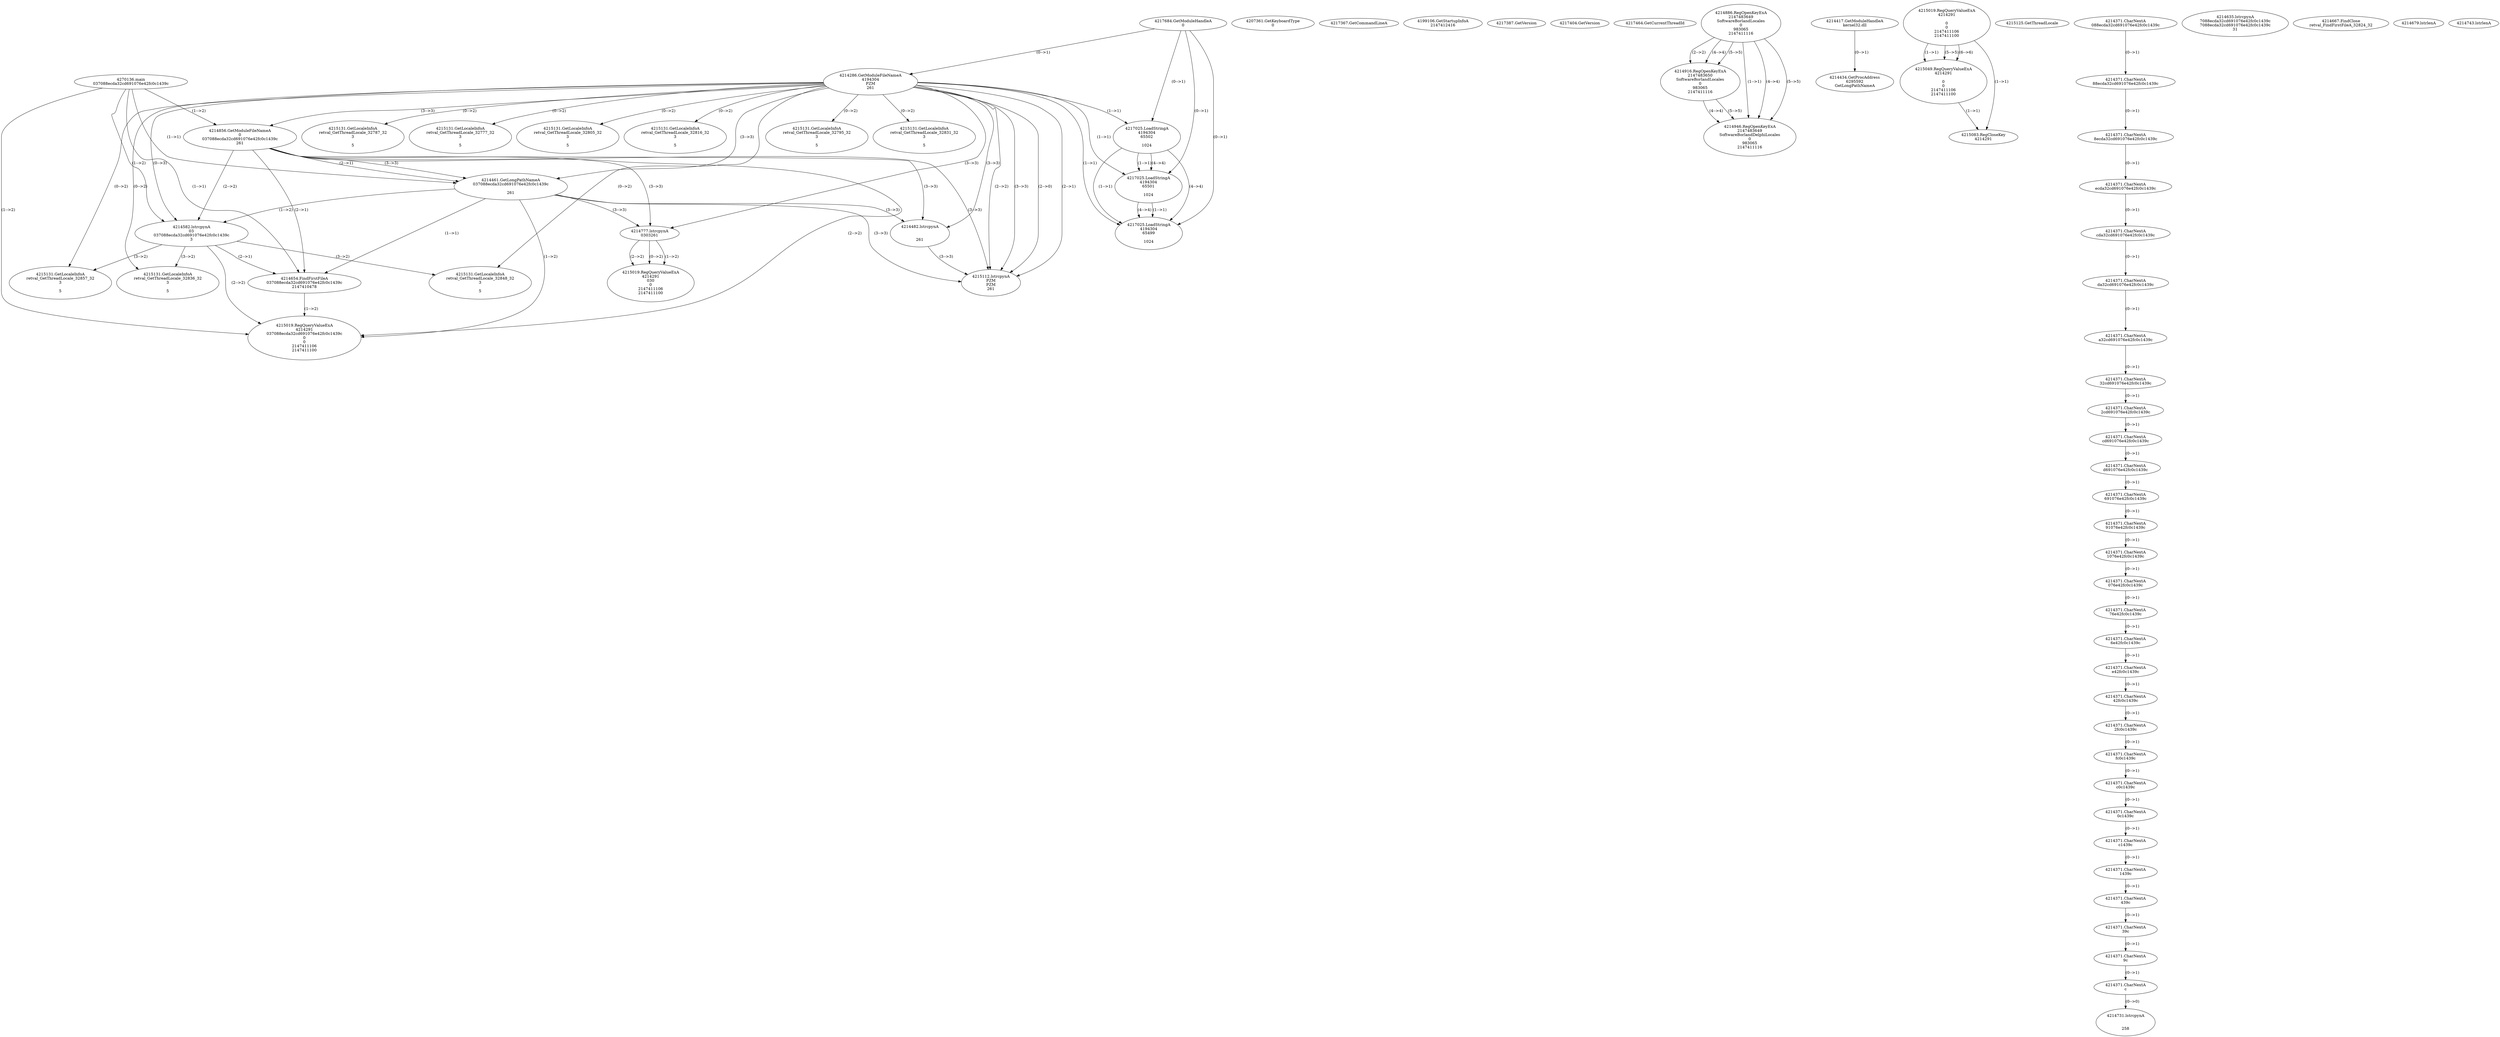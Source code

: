 // Global SCDG with merge call
digraph {
	0 [label="4270136.main
037088ecda32cd691076e42fc0c1439c"]
	1 [label="4217684.GetModuleHandleA
0"]
	2 [label="4207361.GetKeyboardType
0"]
	3 [label="4217367.GetCommandLineA
"]
	4 [label="4199106.GetStartupInfoA
2147412416"]
	5 [label="4217387.GetVersion
"]
	6 [label="4217404.GetVersion
"]
	7 [label="4217464.GetCurrentThreadId
"]
	8 [label="4214286.GetModuleFileNameA
4194304
PZM
261"]
	1 -> 8 [label="(0-->1)"]
	9 [label="4214856.GetModuleFileNameA
0
037088ecda32cd691076e42fc0c1439c
261"]
	0 -> 9 [label="(1-->2)"]
	8 -> 9 [label="(3-->3)"]
	10 [label="4214886.RegOpenKeyExA
2147483649
Software\Borland\Locales
0
983065
2147411116"]
	11 [label="4214916.RegOpenKeyExA
2147483650
Software\Borland\Locales
0
983065
2147411116"]
	10 -> 11 [label="(2-->2)"]
	10 -> 11 [label="(4-->4)"]
	10 -> 11 [label="(5-->5)"]
	12 [label="4214417.GetModuleHandleA
kernel32.dll"]
	13 [label="4214434.GetProcAddress
6295592
GetLongPathNameA"]
	12 -> 13 [label="(0-->1)"]
	14 [label="4214461.GetLongPathNameA
037088ecda32cd691076e42fc0c1439c

261"]
	0 -> 14 [label="(1-->1)"]
	9 -> 14 [label="(2-->1)"]
	8 -> 14 [label="(3-->3)"]
	9 -> 14 [label="(3-->3)"]
	15 [label="4214482.lstrcpynA


261"]
	8 -> 15 [label="(3-->3)"]
	9 -> 15 [label="(3-->3)"]
	14 -> 15 [label="(3-->3)"]
	16 [label="4215019.RegQueryValueExA
4214291

0
0
2147411106
2147411100"]
	17 [label="4215049.RegQueryValueExA
4214291

0
0
2147411106
2147411100"]
	16 -> 17 [label="(1-->1)"]
	16 -> 17 [label="(5-->5)"]
	16 -> 17 [label="(6-->6)"]
	18 [label="4215083.RegCloseKey
4214291"]
	16 -> 18 [label="(1-->1)"]
	17 -> 18 [label="(1-->1)"]
	19 [label="4215112.lstrcpynA
PZM
PZM
261"]
	8 -> 19 [label="(2-->1)"]
	8 -> 19 [label="(2-->2)"]
	8 -> 19 [label="(3-->3)"]
	9 -> 19 [label="(3-->3)"]
	14 -> 19 [label="(3-->3)"]
	15 -> 19 [label="(3-->3)"]
	8 -> 19 [label="(2-->0)"]
	20 [label="4215125.GetThreadLocale
"]
	21 [label="4215131.GetLocaleInfoA
retval_GetThreadLocale_32831_32
3

5"]
	8 -> 21 [label="(0-->2)"]
	22 [label="4217025.LoadStringA
4194304
65502

1024"]
	1 -> 22 [label="(0-->1)"]
	8 -> 22 [label="(1-->1)"]
	23 [label="4217025.LoadStringA
4194304
65501

1024"]
	1 -> 23 [label="(0-->1)"]
	8 -> 23 [label="(1-->1)"]
	22 -> 23 [label="(1-->1)"]
	22 -> 23 [label="(4-->4)"]
	24 [label="4215131.GetLocaleInfoA
retval_GetThreadLocale_32787_32
3

5"]
	8 -> 24 [label="(0-->2)"]
	25 [label="4214946.RegOpenKeyExA
2147483649
Software\Borland\Delphi\Locales
0
983065
2147411116"]
	10 -> 25 [label="(1-->1)"]
	10 -> 25 [label="(4-->4)"]
	11 -> 25 [label="(4-->4)"]
	10 -> 25 [label="(5-->5)"]
	11 -> 25 [label="(5-->5)"]
	26 [label="4214582.lstrcpynA
03
037088ecda32cd691076e42fc0c1439c
3"]
	0 -> 26 [label="(1-->2)"]
	9 -> 26 [label="(2-->2)"]
	14 -> 26 [label="(1-->2)"]
	8 -> 26 [label="(0-->3)"]
	27 [label="4214371.CharNextA
088ecda32cd691076e42fc0c1439c"]
	28 [label="4214371.CharNextA
88ecda32cd691076e42fc0c1439c"]
	27 -> 28 [label="(0-->1)"]
	29 [label="4214371.CharNextA
8ecda32cd691076e42fc0c1439c"]
	28 -> 29 [label="(0-->1)"]
	30 [label="4214371.CharNextA
ecda32cd691076e42fc0c1439c"]
	29 -> 30 [label="(0-->1)"]
	31 [label="4214371.CharNextA
cda32cd691076e42fc0c1439c"]
	30 -> 31 [label="(0-->1)"]
	32 [label="4214371.CharNextA
da32cd691076e42fc0c1439c"]
	31 -> 32 [label="(0-->1)"]
	33 [label="4214371.CharNextA
a32cd691076e42fc0c1439c"]
	32 -> 33 [label="(0-->1)"]
	34 [label="4214371.CharNextA
32cd691076e42fc0c1439c"]
	33 -> 34 [label="(0-->1)"]
	35 [label="4214371.CharNextA
2cd691076e42fc0c1439c"]
	34 -> 35 [label="(0-->1)"]
	36 [label="4214371.CharNextA
cd691076e42fc0c1439c"]
	35 -> 36 [label="(0-->1)"]
	37 [label="4214371.CharNextA
d691076e42fc0c1439c"]
	36 -> 37 [label="(0-->1)"]
	38 [label="4214371.CharNextA
691076e42fc0c1439c"]
	37 -> 38 [label="(0-->1)"]
	39 [label="4214371.CharNextA
91076e42fc0c1439c"]
	38 -> 39 [label="(0-->1)"]
	40 [label="4214371.CharNextA
1076e42fc0c1439c"]
	39 -> 40 [label="(0-->1)"]
	41 [label="4214371.CharNextA
076e42fc0c1439c"]
	40 -> 41 [label="(0-->1)"]
	42 [label="4214371.CharNextA
76e42fc0c1439c"]
	41 -> 42 [label="(0-->1)"]
	43 [label="4214371.CharNextA
6e42fc0c1439c"]
	42 -> 43 [label="(0-->1)"]
	44 [label="4214371.CharNextA
e42fc0c1439c"]
	43 -> 44 [label="(0-->1)"]
	45 [label="4214371.CharNextA
42fc0c1439c"]
	44 -> 45 [label="(0-->1)"]
	46 [label="4214371.CharNextA
2fc0c1439c"]
	45 -> 46 [label="(0-->1)"]
	47 [label="4214371.CharNextA
fc0c1439c"]
	46 -> 47 [label="(0-->1)"]
	48 [label="4214371.CharNextA
c0c1439c"]
	47 -> 48 [label="(0-->1)"]
	49 [label="4214371.CharNextA
0c1439c"]
	48 -> 49 [label="(0-->1)"]
	50 [label="4214371.CharNextA
c1439c"]
	49 -> 50 [label="(0-->1)"]
	51 [label="4214371.CharNextA
1439c"]
	50 -> 51 [label="(0-->1)"]
	52 [label="4214371.CharNextA
439c"]
	51 -> 52 [label="(0-->1)"]
	53 [label="4214371.CharNextA
39c"]
	52 -> 53 [label="(0-->1)"]
	54 [label="4214371.CharNextA
9c"]
	53 -> 54 [label="(0-->1)"]
	55 [label="4214371.CharNextA
c"]
	54 -> 55 [label="(0-->1)"]
	56 [label="4214635.lstrcpynA
7088ecda32cd691076e42fc0c1439c
7088ecda32cd691076e42fc0c1439c
31"]
	57 [label="4214654.FindFirstFileA
037088ecda32cd691076e42fc0c1439c
2147410478"]
	0 -> 57 [label="(1-->1)"]
	9 -> 57 [label="(2-->1)"]
	14 -> 57 [label="(1-->1)"]
	26 -> 57 [label="(2-->1)"]
	58 [label="4214667.FindClose
retval_FindFirstFileA_32824_32"]
	59 [label="4214679.lstrlenA
"]
	60 [label="4214731.lstrcpynA


258"]
	55 -> 60 [label="(0-->0)"]
	61 [label="4214743.lstrlenA
"]
	62 [label="4214777.lstrcpynA
03\
03\
261"]
	8 -> 62 [label="(3-->3)"]
	9 -> 62 [label="(3-->3)"]
	14 -> 62 [label="(3-->3)"]
	63 [label="4215019.RegQueryValueExA
4214291
03\
0
0
2147411106
2147411100"]
	62 -> 63 [label="(1-->2)"]
	62 -> 63 [label="(2-->2)"]
	62 -> 63 [label="(0-->2)"]
	64 [label="4215131.GetLocaleInfoA
retval_GetThreadLocale_32857_32
3

5"]
	8 -> 64 [label="(0-->2)"]
	26 -> 64 [label="(3-->2)"]
	65 [label="4217025.LoadStringA
4194304
65499

1024"]
	1 -> 65 [label="(0-->1)"]
	8 -> 65 [label="(1-->1)"]
	22 -> 65 [label="(1-->1)"]
	23 -> 65 [label="(1-->1)"]
	22 -> 65 [label="(4-->4)"]
	23 -> 65 [label="(4-->4)"]
	66 [label="4215019.RegQueryValueExA
4214291
037088ecda32cd691076e42fc0c1439c
0
0
2147411106
2147411100"]
	0 -> 66 [label="(1-->2)"]
	9 -> 66 [label="(2-->2)"]
	14 -> 66 [label="(1-->2)"]
	26 -> 66 [label="(2-->2)"]
	57 -> 66 [label="(1-->2)"]
	67 [label="4215131.GetLocaleInfoA
retval_GetThreadLocale_32836_32
3

5"]
	8 -> 67 [label="(0-->2)"]
	26 -> 67 [label="(3-->2)"]
	68 [label="4215131.GetLocaleInfoA
retval_GetThreadLocale_32777_32
3

5"]
	8 -> 68 [label="(0-->2)"]
	69 [label="4215131.GetLocaleInfoA
retval_GetThreadLocale_32805_32
3

5"]
	8 -> 69 [label="(0-->2)"]
	70 [label="4215131.GetLocaleInfoA
retval_GetThreadLocale_32816_32
3

5"]
	8 -> 70 [label="(0-->2)"]
	71 [label="4215131.GetLocaleInfoA
retval_GetThreadLocale_32795_32
3

5"]
	8 -> 71 [label="(0-->2)"]
	72 [label="4215131.GetLocaleInfoA
retval_GetThreadLocale_32848_32
3

5"]
	8 -> 72 [label="(0-->2)"]
	26 -> 72 [label="(3-->2)"]
}
